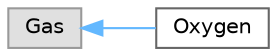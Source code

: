digraph "Graphical Class Hierarchy"
{
 // LATEX_PDF_SIZE
  bgcolor="transparent";
  edge [fontname=Helvetica,fontsize=10,labelfontname=Helvetica,labelfontsize=10];
  node [fontname=Helvetica,fontsize=10,shape=box,height=0.2,width=0.4];
  rankdir="LR";
  Node0 [id="Node000000",label="Gas",height=0.2,width=0.4,color="grey60", fillcolor="#E0E0E0", style="filled",tooltip=" "];
  Node0 -> Node1 [id="edge54_Node000000_Node000001",dir="back",color="steelblue1",style="solid",tooltip=" "];
  Node1 [id="Node000001",label="Oxygen",height=0.2,width=0.4,color="grey40", fillcolor="white", style="filled",URL="$class_oxygen.html",tooltip=" "];
}
